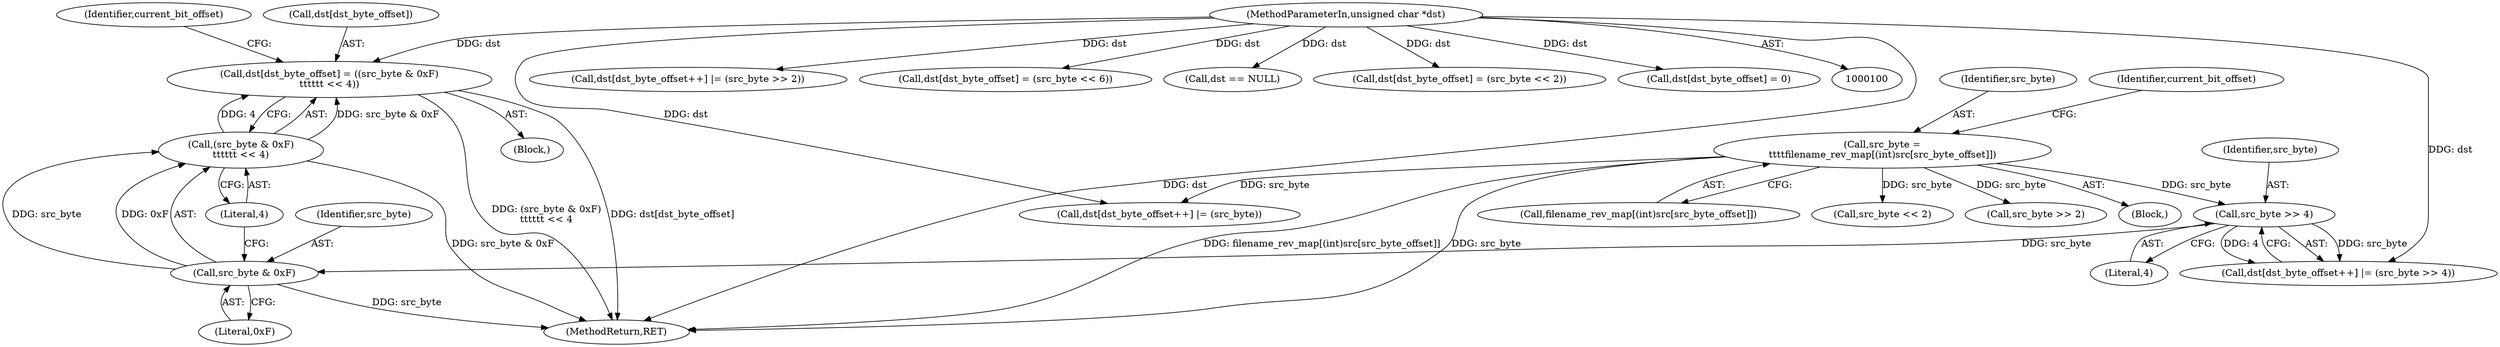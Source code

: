 digraph "0_linux_942080643bce061c3dd9d5718d3b745dcb39a8bc@array" {
"1000168" [label="(Call,dst[dst_byte_offset] = ((src_byte & 0xF)\n\t\t\t\t\t\t << 4))"];
"1000172" [label="(Call,(src_byte & 0xF)\n\t\t\t\t\t\t << 4)"];
"1000173" [label="(Call,src_byte & 0xF)"];
"1000165" [label="(Call,src_byte >> 4)"];
"1000135" [label="(Call,src_byte =\n\t\t\t\tfilename_rev_map[(int)src[src_byte_offset]])"];
"1000101" [label="(MethodParameterIn,unsigned char *dst)"];
"1000225" [label="(MethodReturn,RET)"];
"1000165" [label="(Call,src_byte >> 4)"];
"1000160" [label="(Call,dst[dst_byte_offset++] |= (src_byte >> 4))"];
"1000137" [label="(Call,filename_rev_map[(int)src[src_byte_offset]])"];
"1000202" [label="(Call,dst[dst_byte_offset++] |= (src_byte))"];
"1000182" [label="(Call,dst[dst_byte_offset++] |= (src_byte >> 2))"];
"1000173" [label="(Call,src_byte & 0xF)"];
"1000176" [label="(Literal,4)"];
"1000146" [label="(Block,)"];
"1000136" [label="(Identifier,src_byte)"];
"1000145" [label="(Identifier,current_bit_offset)"];
"1000152" [label="(Call,src_byte << 2)"];
"1000190" [label="(Call,dst[dst_byte_offset] = (src_byte << 6))"];
"1000167" [label="(Literal,4)"];
"1000174" [label="(Identifier,src_byte)"];
"1000187" [label="(Call,src_byte >> 2)"];
"1000119" [label="(Call,dst == NULL)"];
"1000148" [label="(Call,dst[dst_byte_offset] = (src_byte << 2))"];
"1000178" [label="(Identifier,current_bit_offset)"];
"1000169" [label="(Call,dst[dst_byte_offset])"];
"1000208" [label="(Call,dst[dst_byte_offset] = 0)"];
"1000133" [label="(Block,)"];
"1000101" [label="(MethodParameterIn,unsigned char *dst)"];
"1000168" [label="(Call,dst[dst_byte_offset] = ((src_byte & 0xF)\n\t\t\t\t\t\t << 4))"];
"1000175" [label="(Literal,0xF)"];
"1000166" [label="(Identifier,src_byte)"];
"1000172" [label="(Call,(src_byte & 0xF)\n\t\t\t\t\t\t << 4)"];
"1000135" [label="(Call,src_byte =\n\t\t\t\tfilename_rev_map[(int)src[src_byte_offset]])"];
"1000168" -> "1000146"  [label="AST: "];
"1000168" -> "1000172"  [label="CFG: "];
"1000169" -> "1000168"  [label="AST: "];
"1000172" -> "1000168"  [label="AST: "];
"1000178" -> "1000168"  [label="CFG: "];
"1000168" -> "1000225"  [label="DDG: (src_byte & 0xF)\n\t\t\t\t\t\t << 4"];
"1000168" -> "1000225"  [label="DDG: dst[dst_byte_offset]"];
"1000172" -> "1000168"  [label="DDG: src_byte & 0xF"];
"1000172" -> "1000168"  [label="DDG: 4"];
"1000101" -> "1000168"  [label="DDG: dst"];
"1000172" -> "1000176"  [label="CFG: "];
"1000173" -> "1000172"  [label="AST: "];
"1000176" -> "1000172"  [label="AST: "];
"1000172" -> "1000225"  [label="DDG: src_byte & 0xF"];
"1000173" -> "1000172"  [label="DDG: src_byte"];
"1000173" -> "1000172"  [label="DDG: 0xF"];
"1000173" -> "1000175"  [label="CFG: "];
"1000174" -> "1000173"  [label="AST: "];
"1000175" -> "1000173"  [label="AST: "];
"1000176" -> "1000173"  [label="CFG: "];
"1000173" -> "1000225"  [label="DDG: src_byte"];
"1000165" -> "1000173"  [label="DDG: src_byte"];
"1000165" -> "1000160"  [label="AST: "];
"1000165" -> "1000167"  [label="CFG: "];
"1000166" -> "1000165"  [label="AST: "];
"1000167" -> "1000165"  [label="AST: "];
"1000160" -> "1000165"  [label="CFG: "];
"1000165" -> "1000160"  [label="DDG: src_byte"];
"1000165" -> "1000160"  [label="DDG: 4"];
"1000135" -> "1000165"  [label="DDG: src_byte"];
"1000135" -> "1000133"  [label="AST: "];
"1000135" -> "1000137"  [label="CFG: "];
"1000136" -> "1000135"  [label="AST: "];
"1000137" -> "1000135"  [label="AST: "];
"1000145" -> "1000135"  [label="CFG: "];
"1000135" -> "1000225"  [label="DDG: src_byte"];
"1000135" -> "1000225"  [label="DDG: filename_rev_map[(int)src[src_byte_offset]]"];
"1000135" -> "1000152"  [label="DDG: src_byte"];
"1000135" -> "1000187"  [label="DDG: src_byte"];
"1000135" -> "1000202"  [label="DDG: src_byte"];
"1000101" -> "1000100"  [label="AST: "];
"1000101" -> "1000225"  [label="DDG: dst"];
"1000101" -> "1000119"  [label="DDG: dst"];
"1000101" -> "1000148"  [label="DDG: dst"];
"1000101" -> "1000160"  [label="DDG: dst"];
"1000101" -> "1000182"  [label="DDG: dst"];
"1000101" -> "1000190"  [label="DDG: dst"];
"1000101" -> "1000202"  [label="DDG: dst"];
"1000101" -> "1000208"  [label="DDG: dst"];
}
